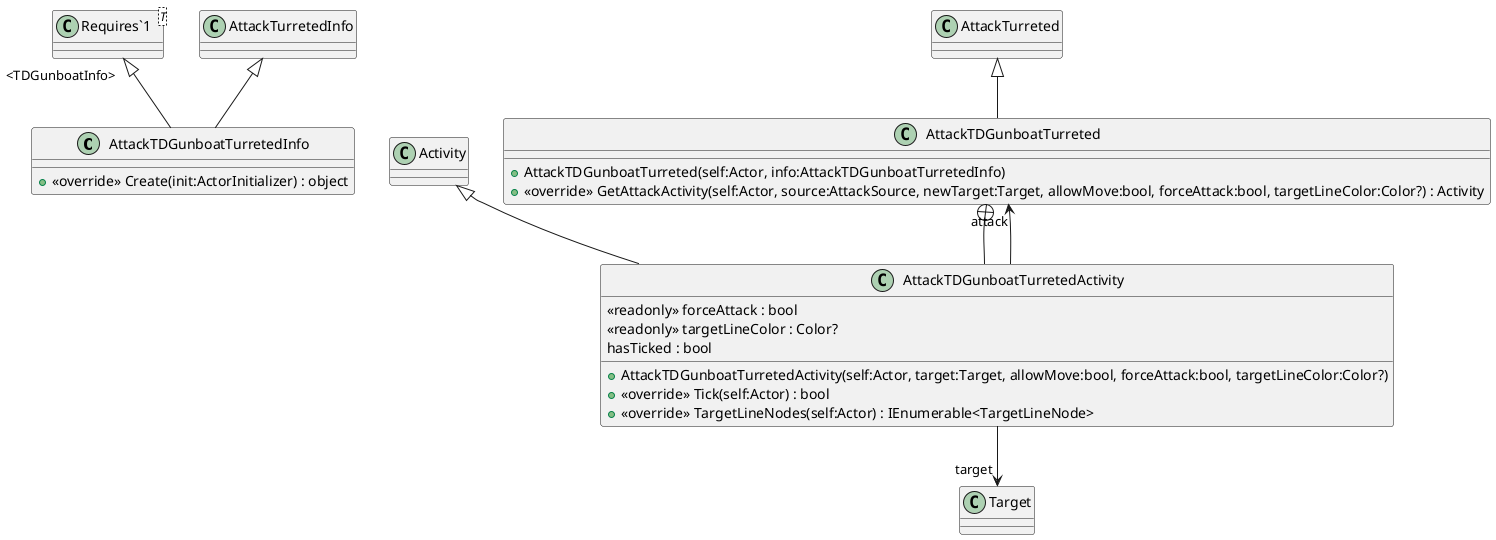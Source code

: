 @startuml
class AttackTDGunboatTurretedInfo {
    + <<override>> Create(init:ActorInitializer) : object
}
class AttackTDGunboatTurreted {
    + AttackTDGunboatTurreted(self:Actor, info:AttackTDGunboatTurretedInfo)
    + <<override>> GetAttackActivity(self:Actor, source:AttackSource, newTarget:Target, allowMove:bool, forceAttack:bool, targetLineColor:Color?) : Activity
}
class "Requires`1"<T> {
}
class AttackTDGunboatTurretedActivity {
    <<readonly>> forceAttack : bool
    <<readonly>> targetLineColor : Color?
    hasTicked : bool
    + AttackTDGunboatTurretedActivity(self:Actor, target:Target, allowMove:bool, forceAttack:bool, targetLineColor:Color?)
    + <<override>> Tick(self:Actor) : bool
    + <<override>> TargetLineNodes(self:Actor) : IEnumerable<TargetLineNode>
}
AttackTurretedInfo <|-- AttackTDGunboatTurretedInfo
"Requires`1" "<TDGunboatInfo>" <|-- AttackTDGunboatTurretedInfo
AttackTurreted <|-- AttackTDGunboatTurreted
AttackTDGunboatTurreted +-- AttackTDGunboatTurretedActivity
Activity <|-- AttackTDGunboatTurretedActivity
AttackTDGunboatTurretedActivity --> "attack" AttackTDGunboatTurreted
AttackTDGunboatTurretedActivity --> "target" Target
@enduml
